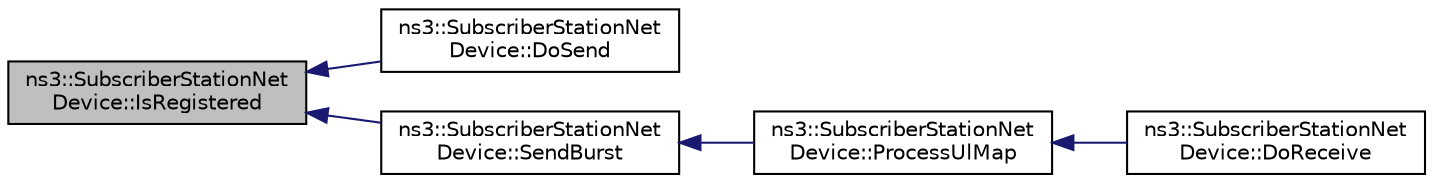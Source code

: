 digraph "ns3::SubscriberStationNetDevice::IsRegistered"
{
  edge [fontname="Helvetica",fontsize="10",labelfontname="Helvetica",labelfontsize="10"];
  node [fontname="Helvetica",fontsize="10",shape=record];
  rankdir="LR";
  Node1 [label="ns3::SubscriberStationNet\lDevice::IsRegistered",height=0.2,width=0.4,color="black", fillcolor="grey75", style="filled", fontcolor="black"];
  Node1 -> Node2 [dir="back",color="midnightblue",fontsize="10",style="solid"];
  Node2 [label="ns3::SubscriberStationNet\lDevice::DoSend",height=0.2,width=0.4,color="black", fillcolor="white", style="filled",URL="$d4/de5/classns3_1_1SubscriberStationNetDevice.html#a345ffddc3bb25991846652c4c58c7b8b"];
  Node1 -> Node3 [dir="back",color="midnightblue",fontsize="10",style="solid"];
  Node3 [label="ns3::SubscriberStationNet\lDevice::SendBurst",height=0.2,width=0.4,color="black", fillcolor="white", style="filled",URL="$d4/de5/classns3_1_1SubscriberStationNetDevice.html#af7a47a79b3eb7f1c4906381f091b08f3",tooltip="Sends a burst on the uplink frame. "];
  Node3 -> Node4 [dir="back",color="midnightblue",fontsize="10",style="solid"];
  Node4 [label="ns3::SubscriberStationNet\lDevice::ProcessUlMap",height=0.2,width=0.4,color="black", fillcolor="white", style="filled",URL="$d4/de5/classns3_1_1SubscriberStationNetDevice.html#adde622bba63e7642c23839812c95e391"];
  Node4 -> Node5 [dir="back",color="midnightblue",fontsize="10",style="solid"];
  Node5 [label="ns3::SubscriberStationNet\lDevice::DoReceive",height=0.2,width=0.4,color="black", fillcolor="white", style="filled",URL="$d4/de5/classns3_1_1SubscriberStationNetDevice.html#a2cdd421837891adea005eb7cde668a1f"];
}
